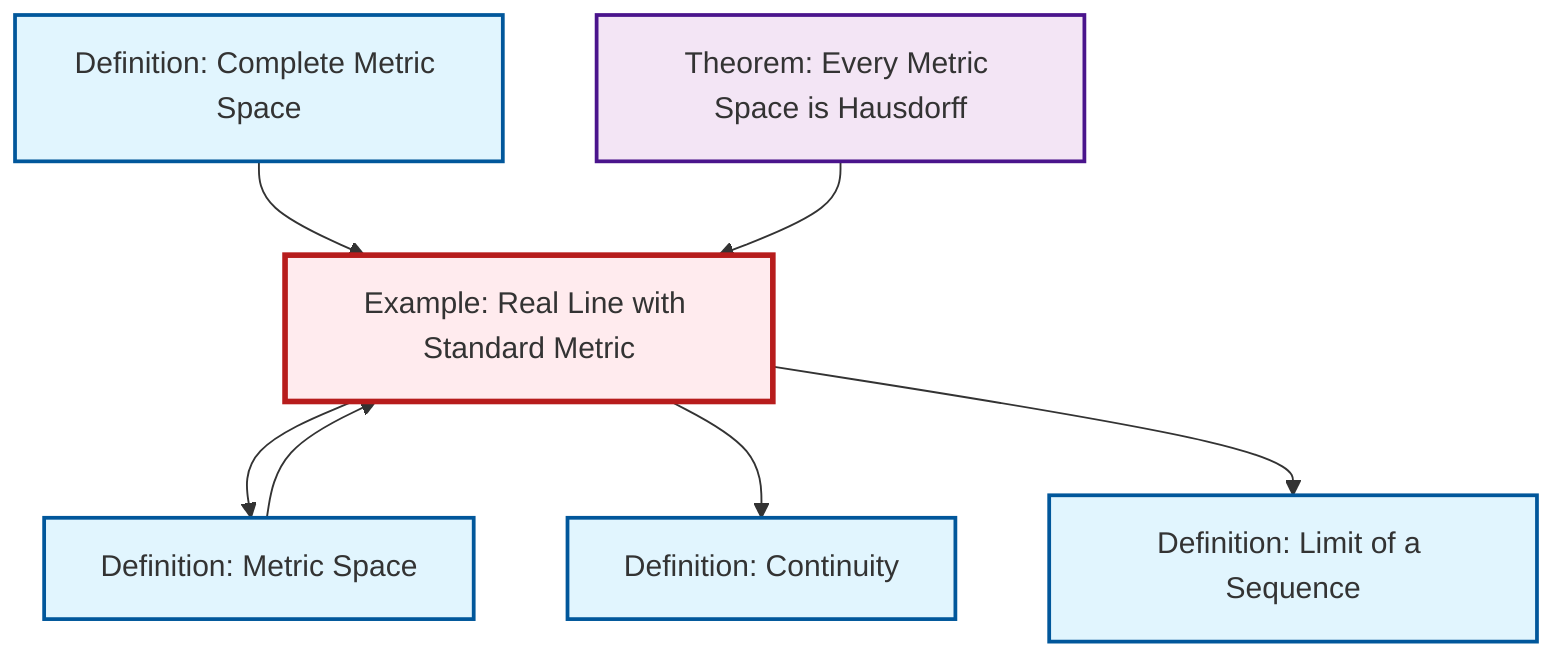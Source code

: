 graph TD
    classDef definition fill:#e1f5fe,stroke:#01579b,stroke-width:2px
    classDef theorem fill:#f3e5f5,stroke:#4a148c,stroke-width:2px
    classDef axiom fill:#fff3e0,stroke:#e65100,stroke-width:2px
    classDef example fill:#e8f5e9,stroke:#1b5e20,stroke-width:2px
    classDef current fill:#ffebee,stroke:#b71c1c,stroke-width:3px
    ex-real-line-metric["Example: Real Line with Standard Metric"]:::example
    def-metric-space["Definition: Metric Space"]:::definition
    def-continuity["Definition: Continuity"]:::definition
    def-limit["Definition: Limit of a Sequence"]:::definition
    thm-metric-hausdorff["Theorem: Every Metric Space is Hausdorff"]:::theorem
    def-complete-metric-space["Definition: Complete Metric Space"]:::definition
    def-complete-metric-space --> ex-real-line-metric
    thm-metric-hausdorff --> ex-real-line-metric
    def-metric-space --> ex-real-line-metric
    ex-real-line-metric --> def-metric-space
    ex-real-line-metric --> def-continuity
    ex-real-line-metric --> def-limit
    class ex-real-line-metric current